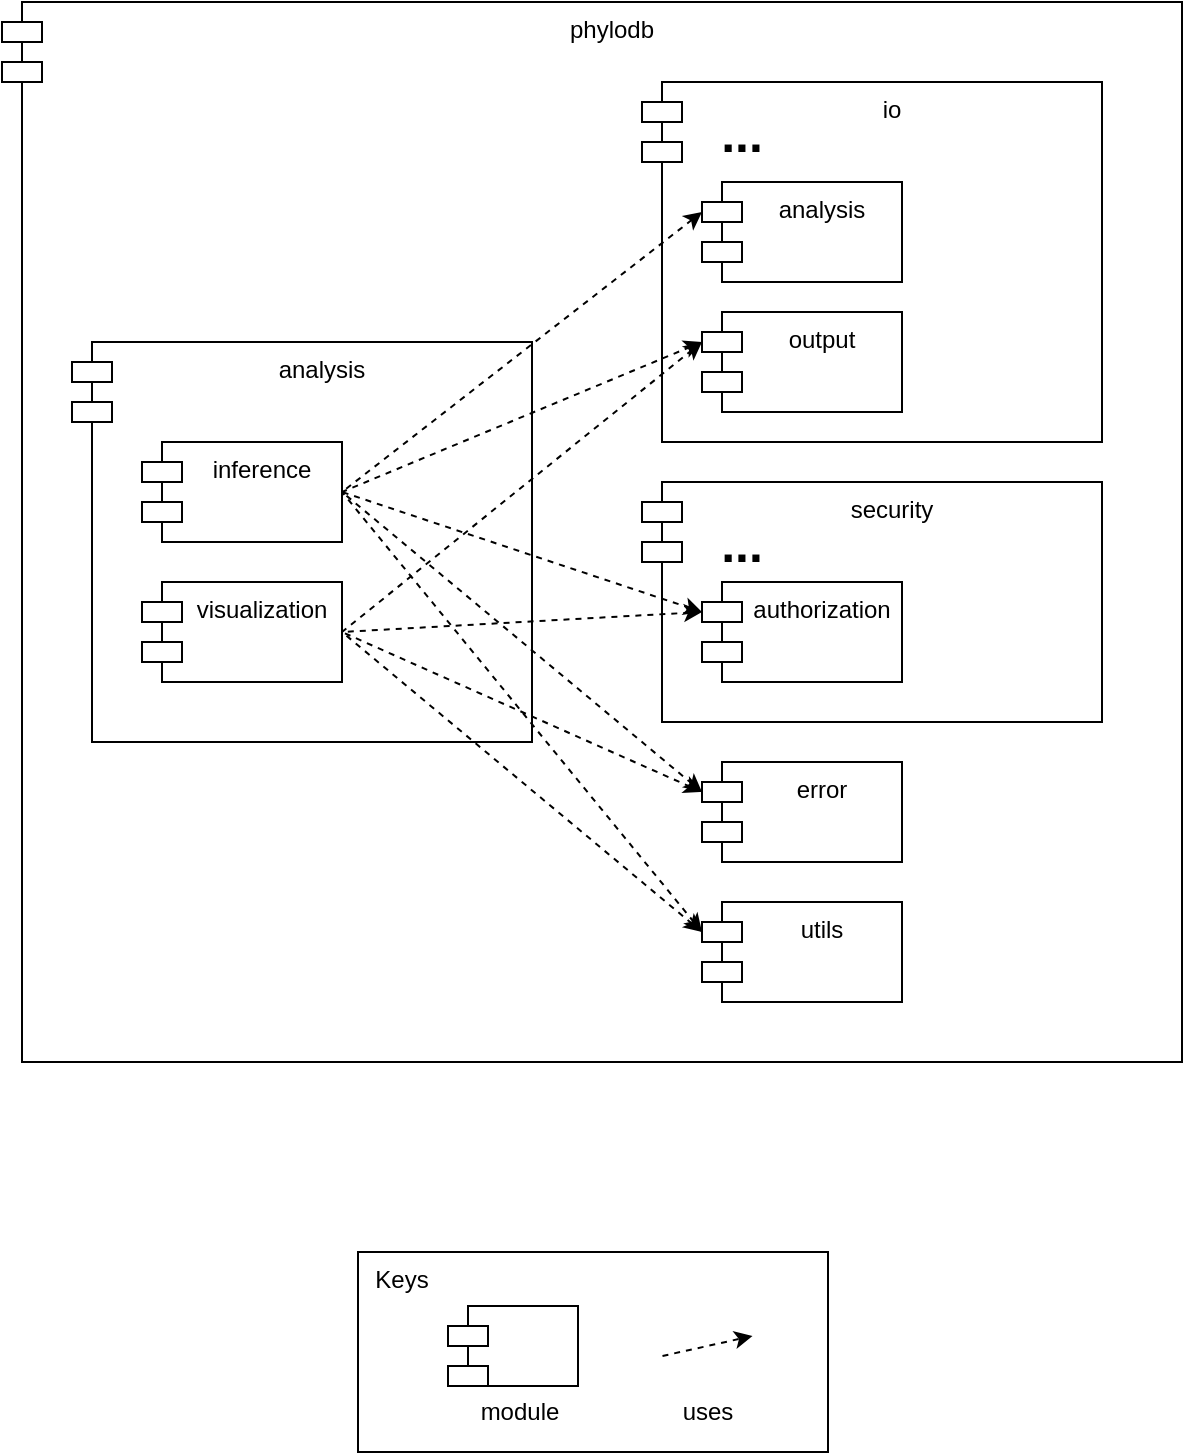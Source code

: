 <mxfile version="13.6.9" type="device"><diagram id="UPmjvozMaCKuwT6zXFWN" name="Page-1"><mxGraphModel dx="1422" dy="846" grid="1" gridSize="10" guides="1" tooltips="1" connect="1" arrows="1" fold="1" page="1" pageScale="1" pageWidth="850" pageHeight="1100" math="0" shadow="0"><root><mxCell id="0"/><mxCell id="1" parent="0"/><mxCell id="3vbkq6hpBi2qRWNXZBqF-39" value="phylodb" style="shape=module;align=left;spacingLeft=20;align=center;verticalAlign=top;fillColor=none;" parent="1" vertex="1"><mxGeometry x="130" y="285" width="590" height="530" as="geometry"/></mxCell><mxCell id="3vbkq6hpBi2qRWNXZBqF-26" value="analysis" style="shape=module;align=left;spacingLeft=20;align=center;verticalAlign=top;fillColor=none;" parent="1" vertex="1"><mxGeometry x="165" y="455" width="230" height="200" as="geometry"/></mxCell><mxCell id="3vbkq6hpBi2qRWNXZBqF-3" value="visualization" style="shape=module;align=left;spacingLeft=20;align=center;verticalAlign=top;" parent="1" vertex="1"><mxGeometry x="200" y="575" width="100" height="50" as="geometry"/></mxCell><mxCell id="3vbkq6hpBi2qRWNXZBqF-7" value="error" style="shape=module;align=left;spacingLeft=20;align=center;verticalAlign=top;" parent="1" vertex="1"><mxGeometry x="480" y="665" width="100" height="50" as="geometry"/></mxCell><mxCell id="3vbkq6hpBi2qRWNXZBqF-8" value="utils" style="shape=module;align=left;spacingLeft=20;align=center;verticalAlign=top;" parent="1" vertex="1"><mxGeometry x="480" y="735" width="100" height="50" as="geometry"/></mxCell><mxCell id="3vbkq6hpBi2qRWNXZBqF-21" value="inference" style="shape=module;align=left;spacingLeft=20;align=center;verticalAlign=top;" parent="1" vertex="1"><mxGeometry x="200" y="505" width="100" height="50" as="geometry"/></mxCell><mxCell id="3vbkq6hpBi2qRWNXZBqF-23" value="" style="endArrow=none;dashed=1;html=1;exitX=0;exitY=0;exitDx=0;exitDy=15;exitPerimeter=0;startArrow=classic;startFill=1;entryX=1;entryY=0.5;entryDx=0;entryDy=0;" parent="1" source="3vbkq6hpBi2qRWNXZBqF-8" target="3vbkq6hpBi2qRWNXZBqF-3" edge="1"><mxGeometry width="50" height="50" relative="1" as="geometry"><mxPoint x="330" y="645" as="sourcePoint"/><mxPoint x="290" y="625" as="targetPoint"/></mxGeometry></mxCell><mxCell id="3vbkq6hpBi2qRWNXZBqF-27" value="" style="endArrow=none;dashed=1;html=1;exitX=0;exitY=0;exitDx=0;exitDy=15;exitPerimeter=0;startArrow=classic;startFill=1;entryX=1;entryY=0.5;entryDx=0;entryDy=0;" parent="1" source="3vbkq6hpBi2qRWNXZBqF-7" target="3vbkq6hpBi2qRWNXZBqF-3" edge="1"><mxGeometry width="50" height="50" relative="1" as="geometry"><mxPoint x="460" y="560" as="sourcePoint"/><mxPoint x="340" y="525" as="targetPoint"/></mxGeometry></mxCell><mxCell id="3vbkq6hpBi2qRWNXZBqF-28" value="io" style="shape=module;align=left;spacingLeft=20;align=center;verticalAlign=top;fillColor=none;" parent="1" vertex="1"><mxGeometry x="450" y="325" width="230" height="180" as="geometry"/></mxCell><mxCell id="3vbkq6hpBi2qRWNXZBqF-29" value="output" style="shape=module;align=left;spacingLeft=20;align=center;verticalAlign=top;" parent="1" vertex="1"><mxGeometry x="480" y="440" width="100" height="50" as="geometry"/></mxCell><mxCell id="3vbkq6hpBi2qRWNXZBqF-31" value="analysis" style="shape=module;align=left;spacingLeft=20;align=center;verticalAlign=top;" parent="1" vertex="1"><mxGeometry x="480" y="375" width="100" height="50" as="geometry"/></mxCell><mxCell id="3vbkq6hpBi2qRWNXZBqF-32" value="" style="endArrow=none;dashed=1;html=1;exitX=0;exitY=0;exitDx=0;exitDy=15;exitPerimeter=0;startArrow=classic;startFill=1;entryX=1;entryY=0.5;entryDx=0;entryDy=0;" parent="1" source="3vbkq6hpBi2qRWNXZBqF-29" target="3vbkq6hpBi2qRWNXZBqF-3" edge="1"><mxGeometry width="50" height="50" relative="1" as="geometry"><mxPoint x="460" y="555" as="sourcePoint"/><mxPoint x="340" y="525" as="targetPoint"/></mxGeometry></mxCell><mxCell id="3vbkq6hpBi2qRWNXZBqF-34" value="" style="endArrow=none;dashed=1;html=1;exitX=0;exitY=0;exitDx=0;exitDy=15;exitPerimeter=0;startArrow=classic;startFill=1;entryX=1;entryY=0.5;entryDx=0;entryDy=0;" parent="1" source="3vbkq6hpBi2qRWNXZBqF-31" target="3vbkq6hpBi2qRWNXZBqF-21" edge="1"><mxGeometry width="50" height="50" relative="1" as="geometry"><mxPoint x="490" y="470" as="sourcePoint"/><mxPoint x="340" y="525" as="targetPoint"/></mxGeometry></mxCell><mxCell id="3vbkq6hpBi2qRWNXZBqF-36" value="" style="endArrow=none;dashed=1;html=1;exitX=0;exitY=0;exitDx=0;exitDy=15;exitPerimeter=0;startArrow=classic;startFill=1;entryX=1;entryY=0.5;entryDx=0;entryDy=0;" parent="1" source="3vbkq6hpBi2qRWNXZBqF-7" target="3vbkq6hpBi2qRWNXZBqF-21" edge="1"><mxGeometry width="50" height="50" relative="1" as="geometry"><mxPoint x="490" y="330" as="sourcePoint"/><mxPoint x="340" y="440" as="targetPoint"/></mxGeometry></mxCell><mxCell id="3vbkq6hpBi2qRWNXZBqF-37" value="" style="endArrow=none;dashed=1;html=1;exitX=0;exitY=0;exitDx=0;exitDy=15;exitPerimeter=0;startArrow=classic;startFill=1;entryX=1;entryY=0.5;entryDx=0;entryDy=0;" parent="1" source="3vbkq6hpBi2qRWNXZBqF-8" target="3vbkq6hpBi2qRWNXZBqF-21" edge="1"><mxGeometry width="50" height="50" relative="1" as="geometry"><mxPoint x="460" y="555" as="sourcePoint"/><mxPoint x="330" y="435" as="targetPoint"/></mxGeometry></mxCell><mxCell id="3vbkq6hpBi2qRWNXZBqF-38" value="" style="endArrow=none;dashed=1;html=1;exitX=0;exitY=0;exitDx=0;exitDy=15;exitPerimeter=0;startArrow=classic;startFill=1;entryX=1;entryY=0.5;entryDx=0;entryDy=0;" parent="1" source="3vbkq6hpBi2qRWNXZBqF-29" target="3vbkq6hpBi2qRWNXZBqF-21" edge="1"><mxGeometry width="50" height="50" relative="1" as="geometry"><mxPoint x="460" y="630" as="sourcePoint"/><mxPoint x="340" y="445" as="targetPoint"/></mxGeometry></mxCell><mxCell id="3vbkq6hpBi2qRWNXZBqF-44" value="&lt;b&gt;&lt;font style=&quot;font-size: 25px&quot;&gt;...&lt;/font&gt;&lt;/b&gt;" style="text;html=1;strokeColor=none;fillColor=none;align=center;verticalAlign=middle;whiteSpace=wrap;rounded=0;" parent="1" vertex="1"><mxGeometry x="480" y="340" width="40" height="20" as="geometry"/></mxCell><mxCell id="3vbkq6hpBi2qRWNXZBqF-46" value="security" style="shape=module;align=left;spacingLeft=20;align=center;verticalAlign=top;fillColor=none;" parent="1" vertex="1"><mxGeometry x="450" y="525" width="230" height="120" as="geometry"/></mxCell><mxCell id="3vbkq6hpBi2qRWNXZBqF-47" value="&lt;b&gt;&lt;font style=&quot;font-size: 25px&quot;&gt;...&lt;/font&gt;&lt;/b&gt;" style="text;html=1;strokeColor=none;fillColor=none;align=center;verticalAlign=middle;whiteSpace=wrap;rounded=0;" parent="1" vertex="1"><mxGeometry x="480" y="545" width="40" height="20" as="geometry"/></mxCell><mxCell id="3vbkq6hpBi2qRWNXZBqF-50" value="authorization" style="shape=module;align=left;spacingLeft=20;align=center;verticalAlign=top;" parent="1" vertex="1"><mxGeometry x="480" y="575" width="100" height="50" as="geometry"/></mxCell><mxCell id="3vbkq6hpBi2qRWNXZBqF-52" style="edgeStyle=orthogonalEdgeStyle;rounded=0;orthogonalLoop=1;jettySize=auto;html=1;exitX=0.5;exitY=1;exitDx=0;exitDy=0;" parent="1" source="3vbkq6hpBi2qRWNXZBqF-39" target="3vbkq6hpBi2qRWNXZBqF-39" edge="1"><mxGeometry relative="1" as="geometry"/></mxCell><mxCell id="3vbkq6hpBi2qRWNXZBqF-53" value="" style="endArrow=none;dashed=1;html=1;exitX=0;exitY=0;exitDx=0;exitDy=15;exitPerimeter=0;startArrow=classic;startFill=1;entryX=1;entryY=0.5;entryDx=0;entryDy=0;" parent="1" source="3vbkq6hpBi2qRWNXZBqF-50" target="3vbkq6hpBi2qRWNXZBqF-21" edge="1"><mxGeometry width="50" height="50" relative="1" as="geometry"><mxPoint x="490" y="400" as="sourcePoint"/><mxPoint x="310" y="540" as="targetPoint"/></mxGeometry></mxCell><mxCell id="3vbkq6hpBi2qRWNXZBqF-54" value="" style="endArrow=none;dashed=1;html=1;exitX=0;exitY=0;exitDx=0;exitDy=15;exitPerimeter=0;startArrow=classic;startFill=1;entryX=1;entryY=0.5;entryDx=0;entryDy=0;" parent="1" source="3vbkq6hpBi2qRWNXZBqF-50" target="3vbkq6hpBi2qRWNXZBqF-3" edge="1"><mxGeometry width="50" height="50" relative="1" as="geometry"><mxPoint x="490" y="600" as="sourcePoint"/><mxPoint x="310" y="540" as="targetPoint"/></mxGeometry></mxCell><mxCell id="cXz1Bt_K6_-dvbt_TjEV-1" value="" style="group" vertex="1" connectable="0" parent="1"><mxGeometry x="308" y="910" width="235" height="100" as="geometry"/></mxCell><mxCell id="cXz1Bt_K6_-dvbt_TjEV-2" value="&amp;nbsp; Keys" style="rounded=0;whiteSpace=wrap;html=1;align=left;verticalAlign=top;" vertex="1" parent="cXz1Bt_K6_-dvbt_TjEV-1"><mxGeometry width="235" height="100" as="geometry"/></mxCell><mxCell id="cXz1Bt_K6_-dvbt_TjEV-3" value="" style="endArrow=classic;html=1;exitX=1;exitY=0.5;exitDx=0;exitDy=0;startArrow=none;startFill=0;endFill=1;dashed=1;" edge="1" parent="cXz1Bt_K6_-dvbt_TjEV-1"><mxGeometry width="50" height="50" relative="1" as="geometry"><mxPoint x="152.25" y="52" as="sourcePoint"/><mxPoint x="197.25" y="42" as="targetPoint"/></mxGeometry></mxCell><mxCell id="cXz1Bt_K6_-dvbt_TjEV-4" value="uses" style="text;html=1;strokeColor=none;fillColor=none;align=center;verticalAlign=middle;whiteSpace=wrap;rounded=0;" vertex="1" parent="cXz1Bt_K6_-dvbt_TjEV-1"><mxGeometry x="145" y="70" width="59.5" height="20" as="geometry"/></mxCell><mxCell id="cXz1Bt_K6_-dvbt_TjEV-5" value="" style="shape=module;align=left;spacingLeft=20;align=center;verticalAlign=top;" vertex="1" parent="cXz1Bt_K6_-dvbt_TjEV-1"><mxGeometry x="45" y="27" width="65" height="40" as="geometry"/></mxCell><mxCell id="cXz1Bt_K6_-dvbt_TjEV-6" value="module" style="text;html=1;strokeColor=none;fillColor=none;align=center;verticalAlign=middle;whiteSpace=wrap;rounded=0;" vertex="1" parent="cXz1Bt_K6_-dvbt_TjEV-1"><mxGeometry x="50.5" y="70" width="59.5" height="20" as="geometry"/></mxCell></root></mxGraphModel></diagram></mxfile>